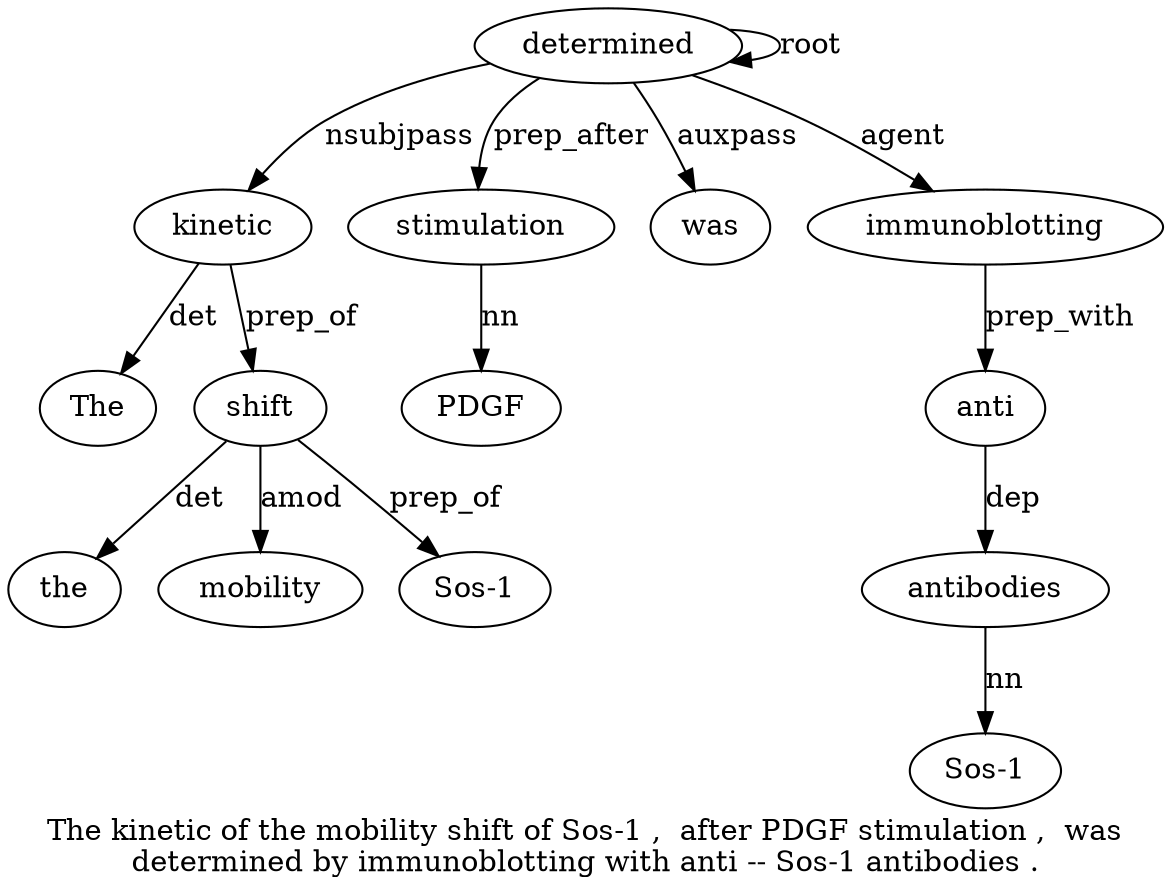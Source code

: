 digraph "The kinetic of the mobility shift of Sos-1 ,  after PDGF stimulation ,  was determined by immunoblotting with anti -- Sos-1 antibodies ." {
label="The kinetic of the mobility shift of Sos-1 ,  after PDGF stimulation ,  was
determined by immunoblotting with anti -- Sos-1 antibodies .";
kinetic2 [style=filled, fillcolor=white, label=kinetic];
The1 [style=filled, fillcolor=white, label=The];
kinetic2 -> The1  [label=det];
determined15 [style=filled, fillcolor=white, label=determined];
determined15 -> kinetic2  [label=nsubjpass];
shift6 [style=filled, fillcolor=white, label=shift];
the4 [style=filled, fillcolor=white, label=the];
shift6 -> the4  [label=det];
mobility5 [style=filled, fillcolor=white, label=mobility];
shift6 -> mobility5  [label=amod];
kinetic2 -> shift6  [label=prep_of];
"Sos-18" [style=filled, fillcolor=white, label="Sos-1"];
shift6 -> "Sos-18"  [label=prep_of];
stimulation12 [style=filled, fillcolor=white, label=stimulation];
PDGF11 [style=filled, fillcolor=white, label=PDGF];
stimulation12 -> PDGF11  [label=nn];
determined15 -> stimulation12  [label=prep_after];
was14 [style=filled, fillcolor=white, label=was];
determined15 -> was14  [label=auxpass];
determined15 -> determined15  [label=root];
immunoblotting17 [style=filled, fillcolor=white, label=immunoblotting];
determined15 -> immunoblotting17  [label=agent];
anti19 [style=filled, fillcolor=white, label=anti];
immunoblotting17 -> anti19  [label=prep_with];
antibodies22 [style=filled, fillcolor=white, label=antibodies];
"Sos-12" [style=filled, fillcolor=white, label="Sos-1"];
antibodies22 -> "Sos-12"  [label=nn];
anti19 -> antibodies22  [label=dep];
}
